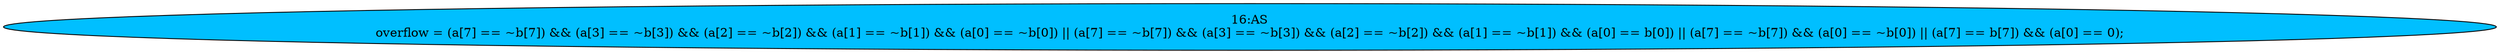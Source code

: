 strict digraph "" {
	node [label="\N"];
	"16:AS"	[ast="<pyverilog.vparser.ast.Assign object at 0x7fd03a0a4190>",
		def_var="['overflow']",
		fillcolor=deepskyblue,
		label="16:AS
overflow = (a[7] == ~b[7]) && (a[3] == ~b[3]) && (a[2] == ~b[2]) && (a[1] == ~b[1]) && (a[0] == ~b[0]) || (a[7] == ~b[7]) && (\
a[3] == ~b[3]) && (a[2] == ~b[2]) && (a[1] == ~b[1]) && (a[0] == b[0]) || (a[7] == ~b[7]) && (a[0] == ~b[0]) || (a[7] == b[7]) && (\
a[0] == 0);",
		statements="[]",
		style=filled,
		typ=Assign,
		use_var="['a', 'b', 'a', 'b', 'a', 'b', 'a', 'b', 'a', 'b', 'a', 'b', 'a', 'b', 'a', 'b', 'a', 'b', 'a', 'b', 'a', 'b', 'a', 'b', 'a', 'b', '\
a']"];
}
